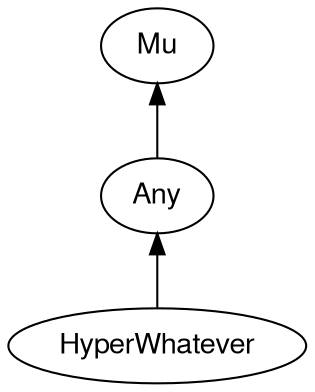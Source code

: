 digraph "raku-type-graph" {
    rankdir=BT;
    splines=polyline;
    overlap=false;

    graph [truecolor=true bgcolor="#FFFFFF"];
    // Types
    "HyperWhatever" [color="#000000", fontcolor="#000000", href="/type/HyperWhatever", fontname="FreeSans"];
    "Mu" [color="#000000", fontcolor="#000000", href="/type/Mu", fontname="FreeSans"];
    "Any" [color="#000000", fontcolor="#000000", href="/type/Any", fontname="FreeSans"];

    // Superclasses
    "HyperWhatever" -> "Any" [color="#000000"];
    "Any" -> "Mu" [color="#000000"];

    // Roles
}

